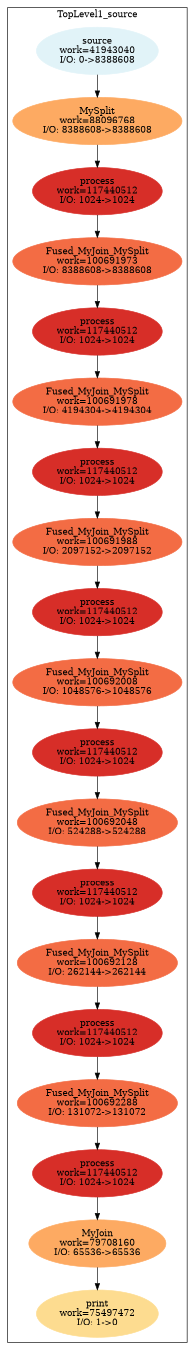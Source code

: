 digraph streamit {
size="6.5,9"
subgraph cluster_node1 {
 color = black

 label="TopLevel1_source";
node2 [ label="source\nwork=41943040\nI/O: 0->8388608" color="0.53333,0.09,0.97" style="filled" ]
node3 [ label="MySplit\nwork=88096768\nI/O: 8388608->8388608" color="0.07777,0.61,0.99" style="filled" ]
node2 -> node3
node4 [ label="process\nwork=117440512\nI/O: 1024->1024" color="0.00555,0.81,0.84" style="filled" ]
node3 -> node4
node5 [ label="Fused_MyJoin_MySplit\nwork=100691973\nI/O: 8388608->8388608" color="0.03888,0.72,0.95" style="filled" ]
node4 -> node5
node6 [ label="process\nwork=117440512\nI/O: 1024->1024" color="0.00555,0.81,0.84" style="filled" ]
node5 -> node6
node7 [ label="Fused_MyJoin_MySplit\nwork=100691978\nI/O: 4194304->4194304" color="0.03888,0.72,0.95" style="filled" ]
node6 -> node7
node8 [ label="process\nwork=117440512\nI/O: 1024->1024" color="0.00555,0.81,0.84" style="filled" ]
node7 -> node8
node9 [ label="Fused_MyJoin_MySplit\nwork=100691988\nI/O: 2097152->2097152" color="0.03888,0.72,0.95" style="filled" ]
node8 -> node9
node10 [ label="process\nwork=117440512\nI/O: 1024->1024" color="0.00555,0.81,0.84" style="filled" ]
node9 -> node10
node11 [ label="Fused_MyJoin_MySplit\nwork=100692008\nI/O: 1048576->1048576" color="0.03888,0.72,0.95" style="filled" ]
node10 -> node11
node12 [ label="process\nwork=117440512\nI/O: 1024->1024" color="0.00555,0.81,0.84" style="filled" ]
node11 -> node12
node13 [ label="Fused_MyJoin_MySplit\nwork=100692048\nI/O: 524288->524288" color="0.03888,0.72,0.95" style="filled" ]
node12 -> node13
node14 [ label="process\nwork=117440512\nI/O: 1024->1024" color="0.00555,0.81,0.84" style="filled" ]
node13 -> node14
node15 [ label="Fused_MyJoin_MySplit\nwork=100692128\nI/O: 262144->262144" color="0.03888,0.72,0.95" style="filled" ]
node14 -> node15
node16 [ label="process\nwork=117440512\nI/O: 1024->1024" color="0.00555,0.81,0.84" style="filled" ]
node15 -> node16
node17 [ label="Fused_MyJoin_MySplit\nwork=100692288\nI/O: 131072->131072" color="0.03888,0.72,0.95" style="filled" ]
node16 -> node17
node18 [ label="process\nwork=117440512\nI/O: 1024->1024" color="0.00555,0.81,0.84" style="filled" ]
node17 -> node18
node19 [ label="MyJoin\nwork=79708160\nI/O: 65536->65536" color="0.07777,0.61,0.99" style="filled" ]
node18 -> node19
node20 [ label="print\nwork=75497472\nI/O: 1->0" color="0.11666,0.43,0.99" style="filled" ]
node19 -> node20
}
}
